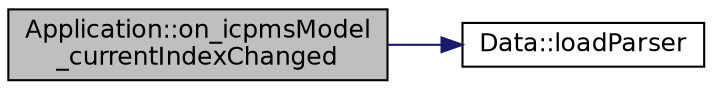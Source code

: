 digraph "Application::on_icpmsModel_currentIndexChanged"
{
 // INTERACTIVE_SVG=YES
  edge [fontname="Helvetica",fontsize="12",labelfontname="Helvetica",labelfontsize="12"];
  node [fontname="Helvetica",fontsize="12",shape=record];
  rankdir="LR";
  Node1 [label="Application::on_icpmsModel\l_currentIndexChanged",height=0.2,width=0.4,color="black", fillcolor="grey75", style="filled" fontcolor="black"];
  Node1 -> Node2 [color="midnightblue",fontsize="12",style="solid",fontname="Helvetica"];
  Node2 [label="Data::loadParser",height=0.2,width=0.4,color="black", fillcolor="white", style="filled",URL="$a00002.html#ab93d5c2184e3e548e970506dddfcb9eb",tooltip="Loads a specific parser used to proceed the Data. "];
}
